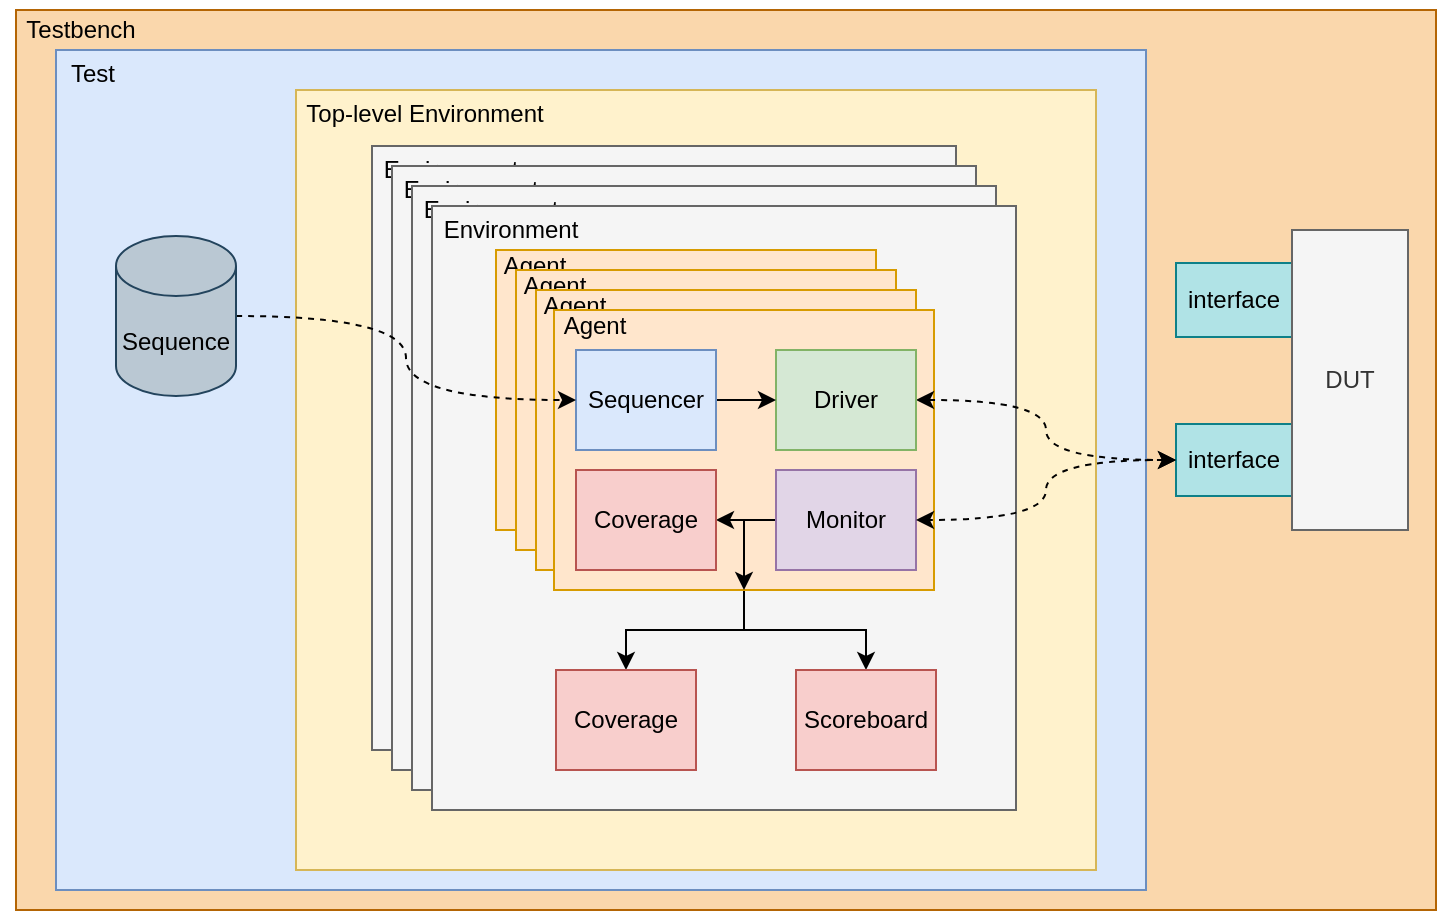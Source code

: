 <mxfile version="24.2.5" type="device">
  <diagram name="Page-1" id="Ymbx4eR_bdlQ2o2hsO71">
    <mxGraphModel dx="1727" dy="579" grid="1" gridSize="10" guides="1" tooltips="1" connect="1" arrows="1" fold="1" page="1" pageScale="1" pageWidth="850" pageHeight="1100" math="0" shadow="0">
      <root>
        <mxCell id="0" />
        <mxCell id="1" parent="0" />
        <mxCell id="PjvlIqHdNigLgI37IArB-245" value="" style="rounded=0;whiteSpace=wrap;html=1;fillColor=#fad7ac;strokeColor=#b46504;" vertex="1" parent="1">
          <mxGeometry x="-30" y="370" width="710" height="450" as="geometry" />
        </mxCell>
        <mxCell id="PjvlIqHdNigLgI37IArB-236" value="" style="rounded=0;whiteSpace=wrap;html=1;fillColor=#dae8fc;strokeColor=#6c8ebf;" vertex="1" parent="1">
          <mxGeometry x="-10" y="390" width="545" height="420" as="geometry" />
        </mxCell>
        <mxCell id="PjvlIqHdNigLgI37IArB-234" value="" style="rounded=0;whiteSpace=wrap;html=1;fillColor=#fff2cc;strokeColor=#d6b656;" vertex="1" parent="1">
          <mxGeometry x="110" y="410" width="400" height="390" as="geometry" />
        </mxCell>
        <mxCell id="PjvlIqHdNigLgI37IArB-102" value="" style="rounded=0;whiteSpace=wrap;html=1;fillColor=#f5f5f5;fontColor=#333333;strokeColor=#666666;" vertex="1" parent="1">
          <mxGeometry x="148" y="438" width="292" height="302" as="geometry" />
        </mxCell>
        <mxCell id="PjvlIqHdNigLgI37IArB-5" value="" style="rounded=0;whiteSpace=wrap;html=1;fillColor=#ffe6cc;strokeColor=#d79b00;" vertex="1" parent="1">
          <mxGeometry x="180" y="460" width="190" height="140" as="geometry" />
        </mxCell>
        <mxCell id="PjvlIqHdNigLgI37IArB-1" value="Driver" style="rounded=0;whiteSpace=wrap;html=1;fillColor=#d5e8d4;strokeColor=#82b366;" vertex="1" parent="1">
          <mxGeometry x="290" y="480" width="70" height="50" as="geometry" />
        </mxCell>
        <mxCell id="PjvlIqHdNigLgI37IArB-73" style="edgeStyle=orthogonalEdgeStyle;rounded=0;orthogonalLoop=1;jettySize=auto;html=1;exitX=0;exitY=0.5;exitDx=0;exitDy=0;entryX=1;entryY=0.5;entryDx=0;entryDy=0;" edge="1" parent="1" source="PjvlIqHdNigLgI37IArB-2" target="PjvlIqHdNigLgI37IArB-72">
          <mxGeometry relative="1" as="geometry" />
        </mxCell>
        <mxCell id="PjvlIqHdNigLgI37IArB-74" style="edgeStyle=orthogonalEdgeStyle;rounded=0;orthogonalLoop=1;jettySize=auto;html=1;exitX=0;exitY=0.5;exitDx=0;exitDy=0;entryX=0.5;entryY=1;entryDx=0;entryDy=0;" edge="1" parent="1" source="PjvlIqHdNigLgI37IArB-2" target="PjvlIqHdNigLgI37IArB-5">
          <mxGeometry relative="1" as="geometry" />
        </mxCell>
        <mxCell id="PjvlIqHdNigLgI37IArB-2" value="Monitor" style="rounded=0;whiteSpace=wrap;html=1;fillColor=#e1d5e7;strokeColor=#9673a6;" vertex="1" parent="1">
          <mxGeometry x="290" y="540" width="70" height="50" as="geometry" />
        </mxCell>
        <mxCell id="PjvlIqHdNigLgI37IArB-71" style="edgeStyle=orthogonalEdgeStyle;rounded=0;orthogonalLoop=1;jettySize=auto;html=1;exitX=1;exitY=0.5;exitDx=0;exitDy=0;entryX=0;entryY=0.5;entryDx=0;entryDy=0;" edge="1" parent="1" source="PjvlIqHdNigLgI37IArB-3" target="PjvlIqHdNigLgI37IArB-1">
          <mxGeometry relative="1" as="geometry" />
        </mxCell>
        <mxCell id="PjvlIqHdNigLgI37IArB-3" value="Sequencer" style="rounded=0;whiteSpace=wrap;html=1;fillColor=#dae8fc;strokeColor=#6c8ebf;" vertex="1" parent="1">
          <mxGeometry x="190" y="480" width="70" height="50" as="geometry" />
        </mxCell>
        <mxCell id="PjvlIqHdNigLgI37IArB-6" value="Agent" style="text;html=1;align=center;verticalAlign=middle;resizable=0;points=[];autosize=1;strokeColor=none;fillColor=none;" vertex="1" parent="1">
          <mxGeometry x="174" y="453" width="50" height="30" as="geometry" />
        </mxCell>
        <mxCell id="PjvlIqHdNigLgI37IArB-7" value="interface" style="rounded=0;whiteSpace=wrap;html=1;fillColor=#b0e3e6;strokeColor=#0e8088;" vertex="1" parent="1">
          <mxGeometry x="550" y="577" width="58" height="36" as="geometry" />
        </mxCell>
        <mxCell id="PjvlIqHdNigLgI37IArB-72" value="Coverage" style="rounded=0;whiteSpace=wrap;html=1;fillColor=#f8cecc;strokeColor=#b85450;" vertex="1" parent="1">
          <mxGeometry x="190" y="540" width="70" height="50" as="geometry" />
        </mxCell>
        <mxCell id="PjvlIqHdNigLgI37IArB-75" value="" style="rounded=0;whiteSpace=wrap;html=1;fillColor=#ffe6cc;strokeColor=#d79b00;" vertex="1" parent="1">
          <mxGeometry x="190" y="470" width="190" height="140" as="geometry" />
        </mxCell>
        <mxCell id="PjvlIqHdNigLgI37IArB-76" value="Driver" style="rounded=0;whiteSpace=wrap;html=1;fillColor=#d5e8d4;strokeColor=#82b366;" vertex="1" parent="1">
          <mxGeometry x="300" y="490" width="70" height="50" as="geometry" />
        </mxCell>
        <mxCell id="PjvlIqHdNigLgI37IArB-77" style="edgeStyle=orthogonalEdgeStyle;rounded=0;orthogonalLoop=1;jettySize=auto;html=1;exitX=0;exitY=0.5;exitDx=0;exitDy=0;entryX=1;entryY=0.5;entryDx=0;entryDy=0;" edge="1" parent="1" source="PjvlIqHdNigLgI37IArB-79" target="PjvlIqHdNigLgI37IArB-83">
          <mxGeometry relative="1" as="geometry" />
        </mxCell>
        <mxCell id="PjvlIqHdNigLgI37IArB-78" style="edgeStyle=orthogonalEdgeStyle;rounded=0;orthogonalLoop=1;jettySize=auto;html=1;exitX=0;exitY=0.5;exitDx=0;exitDy=0;entryX=0.5;entryY=1;entryDx=0;entryDy=0;" edge="1" parent="1" source="PjvlIqHdNigLgI37IArB-79" target="PjvlIqHdNigLgI37IArB-75">
          <mxGeometry relative="1" as="geometry" />
        </mxCell>
        <mxCell id="PjvlIqHdNigLgI37IArB-79" value="Monitor" style="rounded=0;whiteSpace=wrap;html=1;fillColor=#e1d5e7;strokeColor=#9673a6;" vertex="1" parent="1">
          <mxGeometry x="300" y="550" width="70" height="50" as="geometry" />
        </mxCell>
        <mxCell id="PjvlIqHdNigLgI37IArB-80" style="edgeStyle=orthogonalEdgeStyle;rounded=0;orthogonalLoop=1;jettySize=auto;html=1;exitX=1;exitY=0.5;exitDx=0;exitDy=0;entryX=0;entryY=0.5;entryDx=0;entryDy=0;" edge="1" parent="1" source="PjvlIqHdNigLgI37IArB-81" target="PjvlIqHdNigLgI37IArB-76">
          <mxGeometry relative="1" as="geometry" />
        </mxCell>
        <mxCell id="PjvlIqHdNigLgI37IArB-81" value="Sequencer" style="rounded=0;whiteSpace=wrap;html=1;fillColor=#dae8fc;strokeColor=#6c8ebf;" vertex="1" parent="1">
          <mxGeometry x="200" y="490" width="70" height="50" as="geometry" />
        </mxCell>
        <mxCell id="PjvlIqHdNigLgI37IArB-82" value="Agent" style="text;html=1;align=center;verticalAlign=middle;resizable=0;points=[];autosize=1;strokeColor=none;fillColor=none;" vertex="1" parent="1">
          <mxGeometry x="184" y="463" width="50" height="30" as="geometry" />
        </mxCell>
        <mxCell id="PjvlIqHdNigLgI37IArB-83" value="Coverage" style="rounded=0;whiteSpace=wrap;html=1;fillColor=#f8cecc;strokeColor=#b85450;" vertex="1" parent="1">
          <mxGeometry x="200" y="550" width="70" height="50" as="geometry" />
        </mxCell>
        <mxCell id="PjvlIqHdNigLgI37IArB-84" value="" style="rounded=0;whiteSpace=wrap;html=1;fillColor=#ffe6cc;strokeColor=#d79b00;" vertex="1" parent="1">
          <mxGeometry x="200" y="480" width="190" height="140" as="geometry" />
        </mxCell>
        <mxCell id="PjvlIqHdNigLgI37IArB-85" value="Driver" style="rounded=0;whiteSpace=wrap;html=1;fillColor=#d5e8d4;strokeColor=#82b366;" vertex="1" parent="1">
          <mxGeometry x="310" y="500" width="70" height="50" as="geometry" />
        </mxCell>
        <mxCell id="PjvlIqHdNigLgI37IArB-86" style="edgeStyle=orthogonalEdgeStyle;rounded=0;orthogonalLoop=1;jettySize=auto;html=1;exitX=0;exitY=0.5;exitDx=0;exitDy=0;entryX=1;entryY=0.5;entryDx=0;entryDy=0;" edge="1" parent="1" source="PjvlIqHdNigLgI37IArB-88" target="PjvlIqHdNigLgI37IArB-92">
          <mxGeometry relative="1" as="geometry" />
        </mxCell>
        <mxCell id="PjvlIqHdNigLgI37IArB-87" style="edgeStyle=orthogonalEdgeStyle;rounded=0;orthogonalLoop=1;jettySize=auto;html=1;exitX=0;exitY=0.5;exitDx=0;exitDy=0;entryX=0.5;entryY=1;entryDx=0;entryDy=0;" edge="1" parent="1" source="PjvlIqHdNigLgI37IArB-88" target="PjvlIqHdNigLgI37IArB-84">
          <mxGeometry relative="1" as="geometry" />
        </mxCell>
        <mxCell id="PjvlIqHdNigLgI37IArB-88" value="Monitor" style="rounded=0;whiteSpace=wrap;html=1;fillColor=#e1d5e7;strokeColor=#9673a6;" vertex="1" parent="1">
          <mxGeometry x="310" y="560" width="70" height="50" as="geometry" />
        </mxCell>
        <mxCell id="PjvlIqHdNigLgI37IArB-89" style="edgeStyle=orthogonalEdgeStyle;rounded=0;orthogonalLoop=1;jettySize=auto;html=1;exitX=1;exitY=0.5;exitDx=0;exitDy=0;entryX=0;entryY=0.5;entryDx=0;entryDy=0;" edge="1" parent="1" source="PjvlIqHdNigLgI37IArB-90" target="PjvlIqHdNigLgI37IArB-85">
          <mxGeometry relative="1" as="geometry" />
        </mxCell>
        <mxCell id="PjvlIqHdNigLgI37IArB-90" value="Sequencer" style="rounded=0;whiteSpace=wrap;html=1;fillColor=#dae8fc;strokeColor=#6c8ebf;" vertex="1" parent="1">
          <mxGeometry x="210" y="500" width="70" height="50" as="geometry" />
        </mxCell>
        <mxCell id="PjvlIqHdNigLgI37IArB-91" value="Agent" style="text;html=1;align=center;verticalAlign=middle;resizable=0;points=[];autosize=1;strokeColor=none;fillColor=none;" vertex="1" parent="1">
          <mxGeometry x="194" y="473" width="50" height="30" as="geometry" />
        </mxCell>
        <mxCell id="PjvlIqHdNigLgI37IArB-92" value="Coverage" style="rounded=0;whiteSpace=wrap;html=1;fillColor=#f8cecc;strokeColor=#b85450;" vertex="1" parent="1">
          <mxGeometry x="210" y="560" width="70" height="50" as="geometry" />
        </mxCell>
        <mxCell id="PjvlIqHdNigLgI37IArB-106" style="edgeStyle=orthogonalEdgeStyle;rounded=0;orthogonalLoop=1;jettySize=auto;html=1;exitX=0.5;exitY=1;exitDx=0;exitDy=0;entryX=0.5;entryY=0;entryDx=0;entryDy=0;" edge="1" parent="1" source="PjvlIqHdNigLgI37IArB-93" target="PjvlIqHdNigLgI37IArB-105">
          <mxGeometry relative="1" as="geometry" />
        </mxCell>
        <mxCell id="PjvlIqHdNigLgI37IArB-107" style="edgeStyle=orthogonalEdgeStyle;rounded=0;orthogonalLoop=1;jettySize=auto;html=1;exitX=0.5;exitY=1;exitDx=0;exitDy=0;entryX=0.5;entryY=0;entryDx=0;entryDy=0;" edge="1" parent="1" source="PjvlIqHdNigLgI37IArB-93" target="PjvlIqHdNigLgI37IArB-104">
          <mxGeometry relative="1" as="geometry" />
        </mxCell>
        <mxCell id="PjvlIqHdNigLgI37IArB-93" value="" style="rounded=0;whiteSpace=wrap;html=1;fillColor=#ffe6cc;strokeColor=#d79b00;" vertex="1" parent="1">
          <mxGeometry x="210" y="490" width="190" height="140" as="geometry" />
        </mxCell>
        <mxCell id="PjvlIqHdNigLgI37IArB-94" value="Driver" style="rounded=0;whiteSpace=wrap;html=1;fillColor=#d5e8d4;strokeColor=#82b366;" vertex="1" parent="1">
          <mxGeometry x="320" y="510" width="70" height="50" as="geometry" />
        </mxCell>
        <mxCell id="PjvlIqHdNigLgI37IArB-95" style="edgeStyle=orthogonalEdgeStyle;rounded=0;orthogonalLoop=1;jettySize=auto;html=1;exitX=0;exitY=0.5;exitDx=0;exitDy=0;entryX=1;entryY=0.5;entryDx=0;entryDy=0;" edge="1" parent="1" source="PjvlIqHdNigLgI37IArB-97" target="PjvlIqHdNigLgI37IArB-101">
          <mxGeometry relative="1" as="geometry" />
        </mxCell>
        <mxCell id="PjvlIqHdNigLgI37IArB-96" style="edgeStyle=orthogonalEdgeStyle;rounded=0;orthogonalLoop=1;jettySize=auto;html=1;exitX=0;exitY=0.5;exitDx=0;exitDy=0;entryX=0.5;entryY=1;entryDx=0;entryDy=0;" edge="1" parent="1" source="PjvlIqHdNigLgI37IArB-97" target="PjvlIqHdNigLgI37IArB-93">
          <mxGeometry relative="1" as="geometry" />
        </mxCell>
        <mxCell id="PjvlIqHdNigLgI37IArB-97" value="Monitor" style="rounded=0;whiteSpace=wrap;html=1;fillColor=#e1d5e7;strokeColor=#9673a6;" vertex="1" parent="1">
          <mxGeometry x="320" y="570" width="70" height="50" as="geometry" />
        </mxCell>
        <mxCell id="PjvlIqHdNigLgI37IArB-98" style="edgeStyle=orthogonalEdgeStyle;rounded=0;orthogonalLoop=1;jettySize=auto;html=1;exitX=1;exitY=0.5;exitDx=0;exitDy=0;entryX=0;entryY=0.5;entryDx=0;entryDy=0;" edge="1" parent="1" source="PjvlIqHdNigLgI37IArB-99" target="PjvlIqHdNigLgI37IArB-94">
          <mxGeometry relative="1" as="geometry" />
        </mxCell>
        <mxCell id="PjvlIqHdNigLgI37IArB-99" value="Sequencer" style="rounded=0;whiteSpace=wrap;html=1;fillColor=#dae8fc;strokeColor=#6c8ebf;" vertex="1" parent="1">
          <mxGeometry x="220" y="510" width="70" height="50" as="geometry" />
        </mxCell>
        <mxCell id="PjvlIqHdNigLgI37IArB-100" value="Agent" style="text;html=1;align=center;verticalAlign=middle;resizable=0;points=[];autosize=1;strokeColor=none;fillColor=none;" vertex="1" parent="1">
          <mxGeometry x="204" y="483" width="50" height="30" as="geometry" />
        </mxCell>
        <mxCell id="PjvlIqHdNigLgI37IArB-101" value="Coverage" style="rounded=0;whiteSpace=wrap;html=1;fillColor=#f8cecc;strokeColor=#b85450;" vertex="1" parent="1">
          <mxGeometry x="220" y="570" width="70" height="50" as="geometry" />
        </mxCell>
        <mxCell id="PjvlIqHdNigLgI37IArB-103" value="Environment" style="text;html=1;align=center;verticalAlign=middle;resizable=0;points=[];autosize=1;strokeColor=none;fillColor=none;" vertex="1" parent="1">
          <mxGeometry x="142" y="435" width="90" height="30" as="geometry" />
        </mxCell>
        <mxCell id="PjvlIqHdNigLgI37IArB-104" value="Coverage" style="rounded=0;whiteSpace=wrap;html=1;fillColor=#f8cecc;strokeColor=#b85450;" vertex="1" parent="1">
          <mxGeometry x="210" y="670" width="70" height="50" as="geometry" />
        </mxCell>
        <mxCell id="PjvlIqHdNigLgI37IArB-105" value="Scoreboard" style="rounded=0;whiteSpace=wrap;html=1;fillColor=#f8cecc;strokeColor=#b85450;" vertex="1" parent="1">
          <mxGeometry x="330" y="670" width="70" height="50" as="geometry" />
        </mxCell>
        <mxCell id="PjvlIqHdNigLgI37IArB-108" value="" style="rounded=0;whiteSpace=wrap;html=1;fillColor=#f5f5f5;fontColor=#333333;strokeColor=#666666;" vertex="1" parent="1">
          <mxGeometry x="158" y="448" width="292" height="302" as="geometry" />
        </mxCell>
        <mxCell id="PjvlIqHdNigLgI37IArB-109" value="" style="rounded=0;whiteSpace=wrap;html=1;fillColor=#ffe6cc;strokeColor=#d79b00;" vertex="1" parent="1">
          <mxGeometry x="190" y="470" width="190" height="140" as="geometry" />
        </mxCell>
        <mxCell id="PjvlIqHdNigLgI37IArB-110" value="Driver" style="rounded=0;whiteSpace=wrap;html=1;fillColor=#d5e8d4;strokeColor=#82b366;" vertex="1" parent="1">
          <mxGeometry x="300" y="490" width="70" height="50" as="geometry" />
        </mxCell>
        <mxCell id="PjvlIqHdNigLgI37IArB-111" style="edgeStyle=orthogonalEdgeStyle;rounded=0;orthogonalLoop=1;jettySize=auto;html=1;exitX=0;exitY=0.5;exitDx=0;exitDy=0;entryX=1;entryY=0.5;entryDx=0;entryDy=0;" edge="1" parent="1" source="PjvlIqHdNigLgI37IArB-113" target="PjvlIqHdNigLgI37IArB-117">
          <mxGeometry relative="1" as="geometry" />
        </mxCell>
        <mxCell id="PjvlIqHdNigLgI37IArB-112" style="edgeStyle=orthogonalEdgeStyle;rounded=0;orthogonalLoop=1;jettySize=auto;html=1;exitX=0;exitY=0.5;exitDx=0;exitDy=0;entryX=0.5;entryY=1;entryDx=0;entryDy=0;" edge="1" parent="1" source="PjvlIqHdNigLgI37IArB-113" target="PjvlIqHdNigLgI37IArB-109">
          <mxGeometry relative="1" as="geometry" />
        </mxCell>
        <mxCell id="PjvlIqHdNigLgI37IArB-113" value="Monitor" style="rounded=0;whiteSpace=wrap;html=1;fillColor=#e1d5e7;strokeColor=#9673a6;" vertex="1" parent="1">
          <mxGeometry x="300" y="550" width="70" height="50" as="geometry" />
        </mxCell>
        <mxCell id="PjvlIqHdNigLgI37IArB-114" style="edgeStyle=orthogonalEdgeStyle;rounded=0;orthogonalLoop=1;jettySize=auto;html=1;exitX=1;exitY=0.5;exitDx=0;exitDy=0;entryX=0;entryY=0.5;entryDx=0;entryDy=0;" edge="1" parent="1" source="PjvlIqHdNigLgI37IArB-115" target="PjvlIqHdNigLgI37IArB-110">
          <mxGeometry relative="1" as="geometry" />
        </mxCell>
        <mxCell id="PjvlIqHdNigLgI37IArB-115" value="Sequencer" style="rounded=0;whiteSpace=wrap;html=1;fillColor=#dae8fc;strokeColor=#6c8ebf;" vertex="1" parent="1">
          <mxGeometry x="200" y="490" width="70" height="50" as="geometry" />
        </mxCell>
        <mxCell id="PjvlIqHdNigLgI37IArB-116" value="Agent" style="text;html=1;align=center;verticalAlign=middle;resizable=0;points=[];autosize=1;strokeColor=none;fillColor=none;" vertex="1" parent="1">
          <mxGeometry x="184" y="463" width="50" height="30" as="geometry" />
        </mxCell>
        <mxCell id="PjvlIqHdNigLgI37IArB-117" value="Coverage" style="rounded=0;whiteSpace=wrap;html=1;fillColor=#f8cecc;strokeColor=#b85450;" vertex="1" parent="1">
          <mxGeometry x="200" y="550" width="70" height="50" as="geometry" />
        </mxCell>
        <mxCell id="PjvlIqHdNigLgI37IArB-118" value="" style="rounded=0;whiteSpace=wrap;html=1;fillColor=#ffe6cc;strokeColor=#d79b00;" vertex="1" parent="1">
          <mxGeometry x="200" y="480" width="190" height="140" as="geometry" />
        </mxCell>
        <mxCell id="PjvlIqHdNigLgI37IArB-119" value="Driver" style="rounded=0;whiteSpace=wrap;html=1;fillColor=#d5e8d4;strokeColor=#82b366;" vertex="1" parent="1">
          <mxGeometry x="310" y="500" width="70" height="50" as="geometry" />
        </mxCell>
        <mxCell id="PjvlIqHdNigLgI37IArB-120" style="edgeStyle=orthogonalEdgeStyle;rounded=0;orthogonalLoop=1;jettySize=auto;html=1;exitX=0;exitY=0.5;exitDx=0;exitDy=0;entryX=1;entryY=0.5;entryDx=0;entryDy=0;" edge="1" parent="1" source="PjvlIqHdNigLgI37IArB-122" target="PjvlIqHdNigLgI37IArB-126">
          <mxGeometry relative="1" as="geometry" />
        </mxCell>
        <mxCell id="PjvlIqHdNigLgI37IArB-121" style="edgeStyle=orthogonalEdgeStyle;rounded=0;orthogonalLoop=1;jettySize=auto;html=1;exitX=0;exitY=0.5;exitDx=0;exitDy=0;entryX=0.5;entryY=1;entryDx=0;entryDy=0;" edge="1" parent="1" source="PjvlIqHdNigLgI37IArB-122" target="PjvlIqHdNigLgI37IArB-118">
          <mxGeometry relative="1" as="geometry" />
        </mxCell>
        <mxCell id="PjvlIqHdNigLgI37IArB-122" value="Monitor" style="rounded=0;whiteSpace=wrap;html=1;fillColor=#e1d5e7;strokeColor=#9673a6;" vertex="1" parent="1">
          <mxGeometry x="310" y="560" width="70" height="50" as="geometry" />
        </mxCell>
        <mxCell id="PjvlIqHdNigLgI37IArB-123" style="edgeStyle=orthogonalEdgeStyle;rounded=0;orthogonalLoop=1;jettySize=auto;html=1;exitX=1;exitY=0.5;exitDx=0;exitDy=0;entryX=0;entryY=0.5;entryDx=0;entryDy=0;" edge="1" parent="1" source="PjvlIqHdNigLgI37IArB-124" target="PjvlIqHdNigLgI37IArB-119">
          <mxGeometry relative="1" as="geometry" />
        </mxCell>
        <mxCell id="PjvlIqHdNigLgI37IArB-124" value="Sequencer" style="rounded=0;whiteSpace=wrap;html=1;fillColor=#dae8fc;strokeColor=#6c8ebf;" vertex="1" parent="1">
          <mxGeometry x="210" y="500" width="70" height="50" as="geometry" />
        </mxCell>
        <mxCell id="PjvlIqHdNigLgI37IArB-125" value="Agent" style="text;html=1;align=center;verticalAlign=middle;resizable=0;points=[];autosize=1;strokeColor=none;fillColor=none;" vertex="1" parent="1">
          <mxGeometry x="194" y="473" width="50" height="30" as="geometry" />
        </mxCell>
        <mxCell id="PjvlIqHdNigLgI37IArB-126" value="Coverage" style="rounded=0;whiteSpace=wrap;html=1;fillColor=#f8cecc;strokeColor=#b85450;" vertex="1" parent="1">
          <mxGeometry x="210" y="560" width="70" height="50" as="geometry" />
        </mxCell>
        <mxCell id="PjvlIqHdNigLgI37IArB-127" value="" style="rounded=0;whiteSpace=wrap;html=1;fillColor=#ffe6cc;strokeColor=#d79b00;" vertex="1" parent="1">
          <mxGeometry x="210" y="490" width="190" height="140" as="geometry" />
        </mxCell>
        <mxCell id="PjvlIqHdNigLgI37IArB-128" value="Driver" style="rounded=0;whiteSpace=wrap;html=1;fillColor=#d5e8d4;strokeColor=#82b366;" vertex="1" parent="1">
          <mxGeometry x="320" y="510" width="70" height="50" as="geometry" />
        </mxCell>
        <mxCell id="PjvlIqHdNigLgI37IArB-129" style="edgeStyle=orthogonalEdgeStyle;rounded=0;orthogonalLoop=1;jettySize=auto;html=1;exitX=0;exitY=0.5;exitDx=0;exitDy=0;entryX=1;entryY=0.5;entryDx=0;entryDy=0;" edge="1" parent="1" source="PjvlIqHdNigLgI37IArB-131" target="PjvlIqHdNigLgI37IArB-135">
          <mxGeometry relative="1" as="geometry" />
        </mxCell>
        <mxCell id="PjvlIqHdNigLgI37IArB-130" style="edgeStyle=orthogonalEdgeStyle;rounded=0;orthogonalLoop=1;jettySize=auto;html=1;exitX=0;exitY=0.5;exitDx=0;exitDy=0;entryX=0.5;entryY=1;entryDx=0;entryDy=0;" edge="1" parent="1" source="PjvlIqHdNigLgI37IArB-131" target="PjvlIqHdNigLgI37IArB-127">
          <mxGeometry relative="1" as="geometry" />
        </mxCell>
        <mxCell id="PjvlIqHdNigLgI37IArB-131" value="Monitor" style="rounded=0;whiteSpace=wrap;html=1;fillColor=#e1d5e7;strokeColor=#9673a6;" vertex="1" parent="1">
          <mxGeometry x="320" y="570" width="70" height="50" as="geometry" />
        </mxCell>
        <mxCell id="PjvlIqHdNigLgI37IArB-132" style="edgeStyle=orthogonalEdgeStyle;rounded=0;orthogonalLoop=1;jettySize=auto;html=1;exitX=1;exitY=0.5;exitDx=0;exitDy=0;entryX=0;entryY=0.5;entryDx=0;entryDy=0;" edge="1" parent="1" source="PjvlIqHdNigLgI37IArB-133" target="PjvlIqHdNigLgI37IArB-128">
          <mxGeometry relative="1" as="geometry" />
        </mxCell>
        <mxCell id="PjvlIqHdNigLgI37IArB-133" value="Sequencer" style="rounded=0;whiteSpace=wrap;html=1;fillColor=#dae8fc;strokeColor=#6c8ebf;" vertex="1" parent="1">
          <mxGeometry x="220" y="510" width="70" height="50" as="geometry" />
        </mxCell>
        <mxCell id="PjvlIqHdNigLgI37IArB-134" value="Agent" style="text;html=1;align=center;verticalAlign=middle;resizable=0;points=[];autosize=1;strokeColor=none;fillColor=none;" vertex="1" parent="1">
          <mxGeometry x="204" y="483" width="50" height="30" as="geometry" />
        </mxCell>
        <mxCell id="PjvlIqHdNigLgI37IArB-135" value="Coverage" style="rounded=0;whiteSpace=wrap;html=1;fillColor=#f8cecc;strokeColor=#b85450;" vertex="1" parent="1">
          <mxGeometry x="220" y="570" width="70" height="50" as="geometry" />
        </mxCell>
        <mxCell id="PjvlIqHdNigLgI37IArB-136" style="edgeStyle=orthogonalEdgeStyle;rounded=0;orthogonalLoop=1;jettySize=auto;html=1;exitX=0.5;exitY=1;exitDx=0;exitDy=0;entryX=0.5;entryY=0;entryDx=0;entryDy=0;" edge="1" parent="1" source="PjvlIqHdNigLgI37IArB-138" target="PjvlIqHdNigLgI37IArB-149">
          <mxGeometry relative="1" as="geometry" />
        </mxCell>
        <mxCell id="PjvlIqHdNigLgI37IArB-137" style="edgeStyle=orthogonalEdgeStyle;rounded=0;orthogonalLoop=1;jettySize=auto;html=1;exitX=0.5;exitY=1;exitDx=0;exitDy=0;entryX=0.5;entryY=0;entryDx=0;entryDy=0;" edge="1" parent="1" source="PjvlIqHdNigLgI37IArB-138" target="PjvlIqHdNigLgI37IArB-148">
          <mxGeometry relative="1" as="geometry" />
        </mxCell>
        <mxCell id="PjvlIqHdNigLgI37IArB-138" value="" style="rounded=0;whiteSpace=wrap;html=1;fillColor=#ffe6cc;strokeColor=#d79b00;" vertex="1" parent="1">
          <mxGeometry x="220" y="500" width="190" height="140" as="geometry" />
        </mxCell>
        <mxCell id="PjvlIqHdNigLgI37IArB-139" value="Driver" style="rounded=0;whiteSpace=wrap;html=1;fillColor=#d5e8d4;strokeColor=#82b366;" vertex="1" parent="1">
          <mxGeometry x="330" y="520" width="70" height="50" as="geometry" />
        </mxCell>
        <mxCell id="PjvlIqHdNigLgI37IArB-140" style="edgeStyle=orthogonalEdgeStyle;rounded=0;orthogonalLoop=1;jettySize=auto;html=1;exitX=0;exitY=0.5;exitDx=0;exitDy=0;entryX=1;entryY=0.5;entryDx=0;entryDy=0;" edge="1" parent="1" source="PjvlIqHdNigLgI37IArB-142" target="PjvlIqHdNigLgI37IArB-146">
          <mxGeometry relative="1" as="geometry" />
        </mxCell>
        <mxCell id="PjvlIqHdNigLgI37IArB-141" style="edgeStyle=orthogonalEdgeStyle;rounded=0;orthogonalLoop=1;jettySize=auto;html=1;exitX=0;exitY=0.5;exitDx=0;exitDy=0;entryX=0.5;entryY=1;entryDx=0;entryDy=0;" edge="1" parent="1" source="PjvlIqHdNigLgI37IArB-142" target="PjvlIqHdNigLgI37IArB-138">
          <mxGeometry relative="1" as="geometry" />
        </mxCell>
        <mxCell id="PjvlIqHdNigLgI37IArB-142" value="Monitor" style="rounded=0;whiteSpace=wrap;html=1;fillColor=#e1d5e7;strokeColor=#9673a6;" vertex="1" parent="1">
          <mxGeometry x="330" y="580" width="70" height="50" as="geometry" />
        </mxCell>
        <mxCell id="PjvlIqHdNigLgI37IArB-143" style="edgeStyle=orthogonalEdgeStyle;rounded=0;orthogonalLoop=1;jettySize=auto;html=1;exitX=1;exitY=0.5;exitDx=0;exitDy=0;entryX=0;entryY=0.5;entryDx=0;entryDy=0;" edge="1" parent="1" source="PjvlIqHdNigLgI37IArB-144" target="PjvlIqHdNigLgI37IArB-139">
          <mxGeometry relative="1" as="geometry" />
        </mxCell>
        <mxCell id="PjvlIqHdNigLgI37IArB-144" value="Sequencer" style="rounded=0;whiteSpace=wrap;html=1;fillColor=#dae8fc;strokeColor=#6c8ebf;" vertex="1" parent="1">
          <mxGeometry x="230" y="520" width="70" height="50" as="geometry" />
        </mxCell>
        <mxCell id="PjvlIqHdNigLgI37IArB-145" value="Agent" style="text;html=1;align=center;verticalAlign=middle;resizable=0;points=[];autosize=1;strokeColor=none;fillColor=none;" vertex="1" parent="1">
          <mxGeometry x="214" y="493" width="50" height="30" as="geometry" />
        </mxCell>
        <mxCell id="PjvlIqHdNigLgI37IArB-146" value="Coverage" style="rounded=0;whiteSpace=wrap;html=1;fillColor=#f8cecc;strokeColor=#b85450;" vertex="1" parent="1">
          <mxGeometry x="230" y="580" width="70" height="50" as="geometry" />
        </mxCell>
        <mxCell id="PjvlIqHdNigLgI37IArB-147" value="Environment" style="text;html=1;align=center;verticalAlign=middle;resizable=0;points=[];autosize=1;strokeColor=none;fillColor=none;" vertex="1" parent="1">
          <mxGeometry x="152" y="445" width="90" height="30" as="geometry" />
        </mxCell>
        <mxCell id="PjvlIqHdNigLgI37IArB-148" value="Coverage" style="rounded=0;whiteSpace=wrap;html=1;fillColor=#f8cecc;strokeColor=#b85450;" vertex="1" parent="1">
          <mxGeometry x="220" y="680" width="70" height="50" as="geometry" />
        </mxCell>
        <mxCell id="PjvlIqHdNigLgI37IArB-149" value="Scoreboard" style="rounded=0;whiteSpace=wrap;html=1;fillColor=#f8cecc;strokeColor=#b85450;" vertex="1" parent="1">
          <mxGeometry x="340" y="680" width="70" height="50" as="geometry" />
        </mxCell>
        <mxCell id="PjvlIqHdNigLgI37IArB-150" value="" style="rounded=0;whiteSpace=wrap;html=1;fillColor=#f5f5f5;fontColor=#333333;strokeColor=#666666;" vertex="1" parent="1">
          <mxGeometry x="168" y="458" width="292" height="302" as="geometry" />
        </mxCell>
        <mxCell id="PjvlIqHdNigLgI37IArB-151" value="" style="rounded=0;whiteSpace=wrap;html=1;fillColor=#ffe6cc;strokeColor=#d79b00;" vertex="1" parent="1">
          <mxGeometry x="200" y="480" width="190" height="140" as="geometry" />
        </mxCell>
        <mxCell id="PjvlIqHdNigLgI37IArB-152" value="Driver" style="rounded=0;whiteSpace=wrap;html=1;fillColor=#d5e8d4;strokeColor=#82b366;" vertex="1" parent="1">
          <mxGeometry x="310" y="500" width="70" height="50" as="geometry" />
        </mxCell>
        <mxCell id="PjvlIqHdNigLgI37IArB-153" style="edgeStyle=orthogonalEdgeStyle;rounded=0;orthogonalLoop=1;jettySize=auto;html=1;exitX=0;exitY=0.5;exitDx=0;exitDy=0;entryX=1;entryY=0.5;entryDx=0;entryDy=0;" edge="1" parent="1" source="PjvlIqHdNigLgI37IArB-155" target="PjvlIqHdNigLgI37IArB-159">
          <mxGeometry relative="1" as="geometry" />
        </mxCell>
        <mxCell id="PjvlIqHdNigLgI37IArB-154" style="edgeStyle=orthogonalEdgeStyle;rounded=0;orthogonalLoop=1;jettySize=auto;html=1;exitX=0;exitY=0.5;exitDx=0;exitDy=0;entryX=0.5;entryY=1;entryDx=0;entryDy=0;" edge="1" parent="1" source="PjvlIqHdNigLgI37IArB-155" target="PjvlIqHdNigLgI37IArB-151">
          <mxGeometry relative="1" as="geometry" />
        </mxCell>
        <mxCell id="PjvlIqHdNigLgI37IArB-155" value="Monitor" style="rounded=0;whiteSpace=wrap;html=1;fillColor=#e1d5e7;strokeColor=#9673a6;" vertex="1" parent="1">
          <mxGeometry x="310" y="560" width="70" height="50" as="geometry" />
        </mxCell>
        <mxCell id="PjvlIqHdNigLgI37IArB-156" style="edgeStyle=orthogonalEdgeStyle;rounded=0;orthogonalLoop=1;jettySize=auto;html=1;exitX=1;exitY=0.5;exitDx=0;exitDy=0;entryX=0;entryY=0.5;entryDx=0;entryDy=0;" edge="1" parent="1" source="PjvlIqHdNigLgI37IArB-157" target="PjvlIqHdNigLgI37IArB-152">
          <mxGeometry relative="1" as="geometry" />
        </mxCell>
        <mxCell id="PjvlIqHdNigLgI37IArB-157" value="Sequencer" style="rounded=0;whiteSpace=wrap;html=1;fillColor=#dae8fc;strokeColor=#6c8ebf;" vertex="1" parent="1">
          <mxGeometry x="210" y="500" width="70" height="50" as="geometry" />
        </mxCell>
        <mxCell id="PjvlIqHdNigLgI37IArB-158" value="Agent" style="text;html=1;align=center;verticalAlign=middle;resizable=0;points=[];autosize=1;strokeColor=none;fillColor=none;" vertex="1" parent="1">
          <mxGeometry x="194" y="473" width="50" height="30" as="geometry" />
        </mxCell>
        <mxCell id="PjvlIqHdNigLgI37IArB-159" value="Coverage" style="rounded=0;whiteSpace=wrap;html=1;fillColor=#f8cecc;strokeColor=#b85450;" vertex="1" parent="1">
          <mxGeometry x="210" y="560" width="70" height="50" as="geometry" />
        </mxCell>
        <mxCell id="PjvlIqHdNigLgI37IArB-160" value="" style="rounded=0;whiteSpace=wrap;html=1;fillColor=#ffe6cc;strokeColor=#d79b00;" vertex="1" parent="1">
          <mxGeometry x="210" y="490" width="190" height="140" as="geometry" />
        </mxCell>
        <mxCell id="PjvlIqHdNigLgI37IArB-161" value="Driver" style="rounded=0;whiteSpace=wrap;html=1;fillColor=#d5e8d4;strokeColor=#82b366;" vertex="1" parent="1">
          <mxGeometry x="320" y="510" width="70" height="50" as="geometry" />
        </mxCell>
        <mxCell id="PjvlIqHdNigLgI37IArB-162" style="edgeStyle=orthogonalEdgeStyle;rounded=0;orthogonalLoop=1;jettySize=auto;html=1;exitX=0;exitY=0.5;exitDx=0;exitDy=0;entryX=1;entryY=0.5;entryDx=0;entryDy=0;" edge="1" parent="1" source="PjvlIqHdNigLgI37IArB-164" target="PjvlIqHdNigLgI37IArB-168">
          <mxGeometry relative="1" as="geometry" />
        </mxCell>
        <mxCell id="PjvlIqHdNigLgI37IArB-163" style="edgeStyle=orthogonalEdgeStyle;rounded=0;orthogonalLoop=1;jettySize=auto;html=1;exitX=0;exitY=0.5;exitDx=0;exitDy=0;entryX=0.5;entryY=1;entryDx=0;entryDy=0;" edge="1" parent="1" source="PjvlIqHdNigLgI37IArB-164" target="PjvlIqHdNigLgI37IArB-160">
          <mxGeometry relative="1" as="geometry" />
        </mxCell>
        <mxCell id="PjvlIqHdNigLgI37IArB-164" value="Monitor" style="rounded=0;whiteSpace=wrap;html=1;fillColor=#e1d5e7;strokeColor=#9673a6;" vertex="1" parent="1">
          <mxGeometry x="320" y="570" width="70" height="50" as="geometry" />
        </mxCell>
        <mxCell id="PjvlIqHdNigLgI37IArB-165" style="edgeStyle=orthogonalEdgeStyle;rounded=0;orthogonalLoop=1;jettySize=auto;html=1;exitX=1;exitY=0.5;exitDx=0;exitDy=0;entryX=0;entryY=0.5;entryDx=0;entryDy=0;" edge="1" parent="1" source="PjvlIqHdNigLgI37IArB-166" target="PjvlIqHdNigLgI37IArB-161">
          <mxGeometry relative="1" as="geometry" />
        </mxCell>
        <mxCell id="PjvlIqHdNigLgI37IArB-166" value="Sequencer" style="rounded=0;whiteSpace=wrap;html=1;fillColor=#dae8fc;strokeColor=#6c8ebf;" vertex="1" parent="1">
          <mxGeometry x="220" y="510" width="70" height="50" as="geometry" />
        </mxCell>
        <mxCell id="PjvlIqHdNigLgI37IArB-167" value="Agent" style="text;html=1;align=center;verticalAlign=middle;resizable=0;points=[];autosize=1;strokeColor=none;fillColor=none;" vertex="1" parent="1">
          <mxGeometry x="204" y="483" width="50" height="30" as="geometry" />
        </mxCell>
        <mxCell id="PjvlIqHdNigLgI37IArB-168" value="Coverage" style="rounded=0;whiteSpace=wrap;html=1;fillColor=#f8cecc;strokeColor=#b85450;" vertex="1" parent="1">
          <mxGeometry x="220" y="570" width="70" height="50" as="geometry" />
        </mxCell>
        <mxCell id="PjvlIqHdNigLgI37IArB-169" value="" style="rounded=0;whiteSpace=wrap;html=1;fillColor=#ffe6cc;strokeColor=#d79b00;" vertex="1" parent="1">
          <mxGeometry x="220" y="500" width="190" height="140" as="geometry" />
        </mxCell>
        <mxCell id="PjvlIqHdNigLgI37IArB-170" value="Driver" style="rounded=0;whiteSpace=wrap;html=1;fillColor=#d5e8d4;strokeColor=#82b366;" vertex="1" parent="1">
          <mxGeometry x="330" y="520" width="70" height="50" as="geometry" />
        </mxCell>
        <mxCell id="PjvlIqHdNigLgI37IArB-171" style="edgeStyle=orthogonalEdgeStyle;rounded=0;orthogonalLoop=1;jettySize=auto;html=1;exitX=0;exitY=0.5;exitDx=0;exitDy=0;entryX=1;entryY=0.5;entryDx=0;entryDy=0;" edge="1" parent="1" source="PjvlIqHdNigLgI37IArB-173" target="PjvlIqHdNigLgI37IArB-177">
          <mxGeometry relative="1" as="geometry" />
        </mxCell>
        <mxCell id="PjvlIqHdNigLgI37IArB-172" style="edgeStyle=orthogonalEdgeStyle;rounded=0;orthogonalLoop=1;jettySize=auto;html=1;exitX=0;exitY=0.5;exitDx=0;exitDy=0;entryX=0.5;entryY=1;entryDx=0;entryDy=0;" edge="1" parent="1" source="PjvlIqHdNigLgI37IArB-173" target="PjvlIqHdNigLgI37IArB-169">
          <mxGeometry relative="1" as="geometry" />
        </mxCell>
        <mxCell id="PjvlIqHdNigLgI37IArB-173" value="Monitor" style="rounded=0;whiteSpace=wrap;html=1;fillColor=#e1d5e7;strokeColor=#9673a6;" vertex="1" parent="1">
          <mxGeometry x="330" y="580" width="70" height="50" as="geometry" />
        </mxCell>
        <mxCell id="PjvlIqHdNigLgI37IArB-174" style="edgeStyle=orthogonalEdgeStyle;rounded=0;orthogonalLoop=1;jettySize=auto;html=1;exitX=1;exitY=0.5;exitDx=0;exitDy=0;entryX=0;entryY=0.5;entryDx=0;entryDy=0;" edge="1" parent="1" source="PjvlIqHdNigLgI37IArB-175" target="PjvlIqHdNigLgI37IArB-170">
          <mxGeometry relative="1" as="geometry" />
        </mxCell>
        <mxCell id="PjvlIqHdNigLgI37IArB-175" value="Sequencer" style="rounded=0;whiteSpace=wrap;html=1;fillColor=#dae8fc;strokeColor=#6c8ebf;" vertex="1" parent="1">
          <mxGeometry x="230" y="520" width="70" height="50" as="geometry" />
        </mxCell>
        <mxCell id="PjvlIqHdNigLgI37IArB-176" value="Agent" style="text;html=1;align=center;verticalAlign=middle;resizable=0;points=[];autosize=1;strokeColor=none;fillColor=none;" vertex="1" parent="1">
          <mxGeometry x="214" y="493" width="50" height="30" as="geometry" />
        </mxCell>
        <mxCell id="PjvlIqHdNigLgI37IArB-177" value="Coverage" style="rounded=0;whiteSpace=wrap;html=1;fillColor=#f8cecc;strokeColor=#b85450;" vertex="1" parent="1">
          <mxGeometry x="230" y="580" width="70" height="50" as="geometry" />
        </mxCell>
        <mxCell id="PjvlIqHdNigLgI37IArB-178" style="edgeStyle=orthogonalEdgeStyle;rounded=0;orthogonalLoop=1;jettySize=auto;html=1;exitX=0.5;exitY=1;exitDx=0;exitDy=0;entryX=0.5;entryY=0;entryDx=0;entryDy=0;" edge="1" parent="1" source="PjvlIqHdNigLgI37IArB-180" target="PjvlIqHdNigLgI37IArB-191">
          <mxGeometry relative="1" as="geometry" />
        </mxCell>
        <mxCell id="PjvlIqHdNigLgI37IArB-179" style="edgeStyle=orthogonalEdgeStyle;rounded=0;orthogonalLoop=1;jettySize=auto;html=1;exitX=0.5;exitY=1;exitDx=0;exitDy=0;entryX=0.5;entryY=0;entryDx=0;entryDy=0;" edge="1" parent="1" source="PjvlIqHdNigLgI37IArB-180" target="PjvlIqHdNigLgI37IArB-190">
          <mxGeometry relative="1" as="geometry" />
        </mxCell>
        <mxCell id="PjvlIqHdNigLgI37IArB-180" value="" style="rounded=0;whiteSpace=wrap;html=1;fillColor=#ffe6cc;strokeColor=#d79b00;" vertex="1" parent="1">
          <mxGeometry x="230" y="510" width="190" height="140" as="geometry" />
        </mxCell>
        <mxCell id="PjvlIqHdNigLgI37IArB-181" value="Driver" style="rounded=0;whiteSpace=wrap;html=1;fillColor=#d5e8d4;strokeColor=#82b366;" vertex="1" parent="1">
          <mxGeometry x="340" y="530" width="70" height="50" as="geometry" />
        </mxCell>
        <mxCell id="PjvlIqHdNigLgI37IArB-182" style="edgeStyle=orthogonalEdgeStyle;rounded=0;orthogonalLoop=1;jettySize=auto;html=1;exitX=0;exitY=0.5;exitDx=0;exitDy=0;entryX=1;entryY=0.5;entryDx=0;entryDy=0;" edge="1" parent="1" source="PjvlIqHdNigLgI37IArB-184" target="PjvlIqHdNigLgI37IArB-188">
          <mxGeometry relative="1" as="geometry" />
        </mxCell>
        <mxCell id="PjvlIqHdNigLgI37IArB-183" style="edgeStyle=orthogonalEdgeStyle;rounded=0;orthogonalLoop=1;jettySize=auto;html=1;exitX=0;exitY=0.5;exitDx=0;exitDy=0;entryX=0.5;entryY=1;entryDx=0;entryDy=0;" edge="1" parent="1" source="PjvlIqHdNigLgI37IArB-184" target="PjvlIqHdNigLgI37IArB-180">
          <mxGeometry relative="1" as="geometry" />
        </mxCell>
        <mxCell id="PjvlIqHdNigLgI37IArB-184" value="Monitor" style="rounded=0;whiteSpace=wrap;html=1;fillColor=#e1d5e7;strokeColor=#9673a6;" vertex="1" parent="1">
          <mxGeometry x="340" y="590" width="70" height="50" as="geometry" />
        </mxCell>
        <mxCell id="PjvlIqHdNigLgI37IArB-185" style="edgeStyle=orthogonalEdgeStyle;rounded=0;orthogonalLoop=1;jettySize=auto;html=1;exitX=1;exitY=0.5;exitDx=0;exitDy=0;entryX=0;entryY=0.5;entryDx=0;entryDy=0;" edge="1" parent="1" source="PjvlIqHdNigLgI37IArB-186" target="PjvlIqHdNigLgI37IArB-181">
          <mxGeometry relative="1" as="geometry" />
        </mxCell>
        <mxCell id="PjvlIqHdNigLgI37IArB-186" value="Sequencer" style="rounded=0;whiteSpace=wrap;html=1;fillColor=#dae8fc;strokeColor=#6c8ebf;" vertex="1" parent="1">
          <mxGeometry x="240" y="530" width="70" height="50" as="geometry" />
        </mxCell>
        <mxCell id="PjvlIqHdNigLgI37IArB-187" value="Agent" style="text;html=1;align=center;verticalAlign=middle;resizable=0;points=[];autosize=1;strokeColor=none;fillColor=none;" vertex="1" parent="1">
          <mxGeometry x="224" y="503" width="50" height="30" as="geometry" />
        </mxCell>
        <mxCell id="PjvlIqHdNigLgI37IArB-188" value="Coverage" style="rounded=0;whiteSpace=wrap;html=1;fillColor=#f8cecc;strokeColor=#b85450;" vertex="1" parent="1">
          <mxGeometry x="240" y="590" width="70" height="50" as="geometry" />
        </mxCell>
        <mxCell id="PjvlIqHdNigLgI37IArB-189" value="Environment" style="text;html=1;align=center;verticalAlign=middle;resizable=0;points=[];autosize=1;strokeColor=none;fillColor=none;" vertex="1" parent="1">
          <mxGeometry x="162" y="455" width="90" height="30" as="geometry" />
        </mxCell>
        <mxCell id="PjvlIqHdNigLgI37IArB-190" value="Coverage" style="rounded=0;whiteSpace=wrap;html=1;fillColor=#f8cecc;strokeColor=#b85450;" vertex="1" parent="1">
          <mxGeometry x="230" y="690" width="70" height="50" as="geometry" />
        </mxCell>
        <mxCell id="PjvlIqHdNigLgI37IArB-191" value="Scoreboard" style="rounded=0;whiteSpace=wrap;html=1;fillColor=#f8cecc;strokeColor=#b85450;" vertex="1" parent="1">
          <mxGeometry x="350" y="690" width="70" height="50" as="geometry" />
        </mxCell>
        <mxCell id="PjvlIqHdNigLgI37IArB-192" value="" style="rounded=0;whiteSpace=wrap;html=1;fillColor=#f5f5f5;fontColor=#333333;strokeColor=#666666;" vertex="1" parent="1">
          <mxGeometry x="178" y="468" width="292" height="302" as="geometry" />
        </mxCell>
        <mxCell id="PjvlIqHdNigLgI37IArB-193" value="" style="rounded=0;whiteSpace=wrap;html=1;fillColor=#ffe6cc;strokeColor=#d79b00;" vertex="1" parent="1">
          <mxGeometry x="210" y="490" width="190" height="140" as="geometry" />
        </mxCell>
        <mxCell id="PjvlIqHdNigLgI37IArB-194" value="Driver" style="rounded=0;whiteSpace=wrap;html=1;fillColor=#d5e8d4;strokeColor=#82b366;" vertex="1" parent="1">
          <mxGeometry x="320" y="510" width="70" height="50" as="geometry" />
        </mxCell>
        <mxCell id="PjvlIqHdNigLgI37IArB-195" style="edgeStyle=orthogonalEdgeStyle;rounded=0;orthogonalLoop=1;jettySize=auto;html=1;exitX=0;exitY=0.5;exitDx=0;exitDy=0;entryX=1;entryY=0.5;entryDx=0;entryDy=0;" edge="1" parent="1" source="PjvlIqHdNigLgI37IArB-197" target="PjvlIqHdNigLgI37IArB-201">
          <mxGeometry relative="1" as="geometry" />
        </mxCell>
        <mxCell id="PjvlIqHdNigLgI37IArB-196" style="edgeStyle=orthogonalEdgeStyle;rounded=0;orthogonalLoop=1;jettySize=auto;html=1;exitX=0;exitY=0.5;exitDx=0;exitDy=0;entryX=0.5;entryY=1;entryDx=0;entryDy=0;" edge="1" parent="1" source="PjvlIqHdNigLgI37IArB-197" target="PjvlIqHdNigLgI37IArB-193">
          <mxGeometry relative="1" as="geometry" />
        </mxCell>
        <mxCell id="PjvlIqHdNigLgI37IArB-197" value="Monitor" style="rounded=0;whiteSpace=wrap;html=1;fillColor=#e1d5e7;strokeColor=#9673a6;" vertex="1" parent="1">
          <mxGeometry x="320" y="570" width="70" height="50" as="geometry" />
        </mxCell>
        <mxCell id="PjvlIqHdNigLgI37IArB-198" style="edgeStyle=orthogonalEdgeStyle;rounded=0;orthogonalLoop=1;jettySize=auto;html=1;exitX=1;exitY=0.5;exitDx=0;exitDy=0;entryX=0;entryY=0.5;entryDx=0;entryDy=0;" edge="1" parent="1" source="PjvlIqHdNigLgI37IArB-199" target="PjvlIqHdNigLgI37IArB-194">
          <mxGeometry relative="1" as="geometry" />
        </mxCell>
        <mxCell id="PjvlIqHdNigLgI37IArB-199" value="Sequencer" style="rounded=0;whiteSpace=wrap;html=1;fillColor=#dae8fc;strokeColor=#6c8ebf;" vertex="1" parent="1">
          <mxGeometry x="220" y="510" width="70" height="50" as="geometry" />
        </mxCell>
        <mxCell id="PjvlIqHdNigLgI37IArB-200" value="Agent" style="text;html=1;align=center;verticalAlign=middle;resizable=0;points=[];autosize=1;strokeColor=none;fillColor=none;" vertex="1" parent="1">
          <mxGeometry x="204" y="483" width="50" height="30" as="geometry" />
        </mxCell>
        <mxCell id="PjvlIqHdNigLgI37IArB-201" value="Coverage" style="rounded=0;whiteSpace=wrap;html=1;fillColor=#f8cecc;strokeColor=#b85450;" vertex="1" parent="1">
          <mxGeometry x="220" y="570" width="70" height="50" as="geometry" />
        </mxCell>
        <mxCell id="PjvlIqHdNigLgI37IArB-202" value="" style="rounded=0;whiteSpace=wrap;html=1;fillColor=#ffe6cc;strokeColor=#d79b00;" vertex="1" parent="1">
          <mxGeometry x="220" y="500" width="190" height="140" as="geometry" />
        </mxCell>
        <mxCell id="PjvlIqHdNigLgI37IArB-203" value="Driver" style="rounded=0;whiteSpace=wrap;html=1;fillColor=#d5e8d4;strokeColor=#82b366;" vertex="1" parent="1">
          <mxGeometry x="330" y="520" width="70" height="50" as="geometry" />
        </mxCell>
        <mxCell id="PjvlIqHdNigLgI37IArB-204" style="edgeStyle=orthogonalEdgeStyle;rounded=0;orthogonalLoop=1;jettySize=auto;html=1;exitX=0;exitY=0.5;exitDx=0;exitDy=0;entryX=1;entryY=0.5;entryDx=0;entryDy=0;" edge="1" parent="1" source="PjvlIqHdNigLgI37IArB-206" target="PjvlIqHdNigLgI37IArB-210">
          <mxGeometry relative="1" as="geometry" />
        </mxCell>
        <mxCell id="PjvlIqHdNigLgI37IArB-205" style="edgeStyle=orthogonalEdgeStyle;rounded=0;orthogonalLoop=1;jettySize=auto;html=1;exitX=0;exitY=0.5;exitDx=0;exitDy=0;entryX=0.5;entryY=1;entryDx=0;entryDy=0;" edge="1" parent="1" source="PjvlIqHdNigLgI37IArB-206" target="PjvlIqHdNigLgI37IArB-202">
          <mxGeometry relative="1" as="geometry" />
        </mxCell>
        <mxCell id="PjvlIqHdNigLgI37IArB-206" value="Monitor" style="rounded=0;whiteSpace=wrap;html=1;fillColor=#e1d5e7;strokeColor=#9673a6;" vertex="1" parent="1">
          <mxGeometry x="330" y="580" width="70" height="50" as="geometry" />
        </mxCell>
        <mxCell id="PjvlIqHdNigLgI37IArB-207" style="edgeStyle=orthogonalEdgeStyle;rounded=0;orthogonalLoop=1;jettySize=auto;html=1;exitX=1;exitY=0.5;exitDx=0;exitDy=0;entryX=0;entryY=0.5;entryDx=0;entryDy=0;" edge="1" parent="1" source="PjvlIqHdNigLgI37IArB-208" target="PjvlIqHdNigLgI37IArB-203">
          <mxGeometry relative="1" as="geometry" />
        </mxCell>
        <mxCell id="PjvlIqHdNigLgI37IArB-208" value="Sequencer" style="rounded=0;whiteSpace=wrap;html=1;fillColor=#dae8fc;strokeColor=#6c8ebf;" vertex="1" parent="1">
          <mxGeometry x="230" y="520" width="70" height="50" as="geometry" />
        </mxCell>
        <mxCell id="PjvlIqHdNigLgI37IArB-209" value="Agent" style="text;html=1;align=center;verticalAlign=middle;resizable=0;points=[];autosize=1;strokeColor=none;fillColor=none;" vertex="1" parent="1">
          <mxGeometry x="214" y="493" width="50" height="30" as="geometry" />
        </mxCell>
        <mxCell id="PjvlIqHdNigLgI37IArB-210" value="Coverage" style="rounded=0;whiteSpace=wrap;html=1;fillColor=#f8cecc;strokeColor=#b85450;" vertex="1" parent="1">
          <mxGeometry x="230" y="580" width="70" height="50" as="geometry" />
        </mxCell>
        <mxCell id="PjvlIqHdNigLgI37IArB-211" value="" style="rounded=0;whiteSpace=wrap;html=1;fillColor=#ffe6cc;strokeColor=#d79b00;" vertex="1" parent="1">
          <mxGeometry x="230" y="510" width="190" height="140" as="geometry" />
        </mxCell>
        <mxCell id="PjvlIqHdNigLgI37IArB-212" value="Driver" style="rounded=0;whiteSpace=wrap;html=1;fillColor=#d5e8d4;strokeColor=#82b366;" vertex="1" parent="1">
          <mxGeometry x="340" y="530" width="70" height="50" as="geometry" />
        </mxCell>
        <mxCell id="PjvlIqHdNigLgI37IArB-213" style="edgeStyle=orthogonalEdgeStyle;rounded=0;orthogonalLoop=1;jettySize=auto;html=1;exitX=0;exitY=0.5;exitDx=0;exitDy=0;entryX=1;entryY=0.5;entryDx=0;entryDy=0;" edge="1" parent="1" source="PjvlIqHdNigLgI37IArB-215" target="PjvlIqHdNigLgI37IArB-219">
          <mxGeometry relative="1" as="geometry" />
        </mxCell>
        <mxCell id="PjvlIqHdNigLgI37IArB-214" style="edgeStyle=orthogonalEdgeStyle;rounded=0;orthogonalLoop=1;jettySize=auto;html=1;exitX=0;exitY=0.5;exitDx=0;exitDy=0;entryX=0.5;entryY=1;entryDx=0;entryDy=0;" edge="1" parent="1" source="PjvlIqHdNigLgI37IArB-215" target="PjvlIqHdNigLgI37IArB-211">
          <mxGeometry relative="1" as="geometry" />
        </mxCell>
        <mxCell id="PjvlIqHdNigLgI37IArB-215" value="Monitor" style="rounded=0;whiteSpace=wrap;html=1;fillColor=#e1d5e7;strokeColor=#9673a6;" vertex="1" parent="1">
          <mxGeometry x="340" y="590" width="70" height="50" as="geometry" />
        </mxCell>
        <mxCell id="PjvlIqHdNigLgI37IArB-216" style="edgeStyle=orthogonalEdgeStyle;rounded=0;orthogonalLoop=1;jettySize=auto;html=1;exitX=1;exitY=0.5;exitDx=0;exitDy=0;entryX=0;entryY=0.5;entryDx=0;entryDy=0;" edge="1" parent="1" source="PjvlIqHdNigLgI37IArB-217" target="PjvlIqHdNigLgI37IArB-212">
          <mxGeometry relative="1" as="geometry" />
        </mxCell>
        <mxCell id="PjvlIqHdNigLgI37IArB-217" value="Sequencer" style="rounded=0;whiteSpace=wrap;html=1;fillColor=#dae8fc;strokeColor=#6c8ebf;" vertex="1" parent="1">
          <mxGeometry x="240" y="530" width="70" height="50" as="geometry" />
        </mxCell>
        <mxCell id="PjvlIqHdNigLgI37IArB-218" value="Agent" style="text;html=1;align=center;verticalAlign=middle;resizable=0;points=[];autosize=1;strokeColor=none;fillColor=none;" vertex="1" parent="1">
          <mxGeometry x="224" y="503" width="50" height="30" as="geometry" />
        </mxCell>
        <mxCell id="PjvlIqHdNigLgI37IArB-219" value="Coverage" style="rounded=0;whiteSpace=wrap;html=1;fillColor=#f8cecc;strokeColor=#b85450;" vertex="1" parent="1">
          <mxGeometry x="240" y="590" width="70" height="50" as="geometry" />
        </mxCell>
        <mxCell id="PjvlIqHdNigLgI37IArB-220" style="edgeStyle=orthogonalEdgeStyle;rounded=0;orthogonalLoop=1;jettySize=auto;html=1;exitX=0.5;exitY=1;exitDx=0;exitDy=0;entryX=0.5;entryY=0;entryDx=0;entryDy=0;" edge="1" parent="1" source="PjvlIqHdNigLgI37IArB-222" target="PjvlIqHdNigLgI37IArB-233">
          <mxGeometry relative="1" as="geometry" />
        </mxCell>
        <mxCell id="PjvlIqHdNigLgI37IArB-221" style="edgeStyle=orthogonalEdgeStyle;rounded=0;orthogonalLoop=1;jettySize=auto;html=1;exitX=0.5;exitY=1;exitDx=0;exitDy=0;entryX=0.5;entryY=0;entryDx=0;entryDy=0;" edge="1" parent="1" source="PjvlIqHdNigLgI37IArB-222" target="PjvlIqHdNigLgI37IArB-232">
          <mxGeometry relative="1" as="geometry" />
        </mxCell>
        <mxCell id="PjvlIqHdNigLgI37IArB-222" value="" style="rounded=0;whiteSpace=wrap;html=1;fillColor=#ffe6cc;strokeColor=#d79b00;" vertex="1" parent="1">
          <mxGeometry x="239" y="520" width="190" height="140" as="geometry" />
        </mxCell>
        <mxCell id="PjvlIqHdNigLgI37IArB-247" style="edgeStyle=orthogonalEdgeStyle;rounded=0;orthogonalLoop=1;jettySize=auto;html=1;exitX=1;exitY=0.5;exitDx=0;exitDy=0;entryX=0;entryY=0.5;entryDx=0;entryDy=0;startArrow=classic;startFill=1;dashed=1;curved=1;" edge="1" parent="1" source="PjvlIqHdNigLgI37IArB-223" target="PjvlIqHdNigLgI37IArB-7">
          <mxGeometry relative="1" as="geometry" />
        </mxCell>
        <mxCell id="PjvlIqHdNigLgI37IArB-223" value="Driver" style="rounded=0;whiteSpace=wrap;html=1;fillColor=#d5e8d4;strokeColor=#82b366;" vertex="1" parent="1">
          <mxGeometry x="350" y="540" width="70" height="50" as="geometry" />
        </mxCell>
        <mxCell id="PjvlIqHdNigLgI37IArB-224" style="edgeStyle=orthogonalEdgeStyle;rounded=0;orthogonalLoop=1;jettySize=auto;html=1;exitX=0;exitY=0.5;exitDx=0;exitDy=0;entryX=1;entryY=0.5;entryDx=0;entryDy=0;" edge="1" parent="1" source="PjvlIqHdNigLgI37IArB-226" target="PjvlIqHdNigLgI37IArB-230">
          <mxGeometry relative="1" as="geometry" />
        </mxCell>
        <mxCell id="PjvlIqHdNigLgI37IArB-225" style="edgeStyle=orthogonalEdgeStyle;rounded=0;orthogonalLoop=1;jettySize=auto;html=1;exitX=0;exitY=0.5;exitDx=0;exitDy=0;entryX=0.5;entryY=1;entryDx=0;entryDy=0;" edge="1" parent="1" source="PjvlIqHdNigLgI37IArB-226" target="PjvlIqHdNigLgI37IArB-222">
          <mxGeometry relative="1" as="geometry" />
        </mxCell>
        <mxCell id="PjvlIqHdNigLgI37IArB-226" value="Monitor" style="rounded=0;whiteSpace=wrap;html=1;fillColor=#e1d5e7;strokeColor=#9673a6;" vertex="1" parent="1">
          <mxGeometry x="350" y="600" width="70" height="50" as="geometry" />
        </mxCell>
        <mxCell id="PjvlIqHdNigLgI37IArB-227" style="edgeStyle=orthogonalEdgeStyle;rounded=0;orthogonalLoop=1;jettySize=auto;html=1;exitX=1;exitY=0.5;exitDx=0;exitDy=0;entryX=0;entryY=0.5;entryDx=0;entryDy=0;" edge="1" parent="1" source="PjvlIqHdNigLgI37IArB-228" target="PjvlIqHdNigLgI37IArB-223">
          <mxGeometry relative="1" as="geometry" />
        </mxCell>
        <mxCell id="PjvlIqHdNigLgI37IArB-228" value="Sequencer" style="rounded=0;whiteSpace=wrap;html=1;fillColor=#dae8fc;strokeColor=#6c8ebf;" vertex="1" parent="1">
          <mxGeometry x="250" y="540" width="70" height="50" as="geometry" />
        </mxCell>
        <mxCell id="PjvlIqHdNigLgI37IArB-229" value="Agent" style="text;html=1;align=center;verticalAlign=middle;resizable=0;points=[];autosize=1;strokeColor=none;fillColor=none;" vertex="1" parent="1">
          <mxGeometry x="234" y="513" width="50" height="30" as="geometry" />
        </mxCell>
        <mxCell id="PjvlIqHdNigLgI37IArB-230" value="Coverage" style="rounded=0;whiteSpace=wrap;html=1;fillColor=#f8cecc;strokeColor=#b85450;" vertex="1" parent="1">
          <mxGeometry x="250" y="600" width="70" height="50" as="geometry" />
        </mxCell>
        <mxCell id="PjvlIqHdNigLgI37IArB-231" value="Environment" style="text;html=1;align=center;verticalAlign=middle;resizable=0;points=[];autosize=1;strokeColor=none;fillColor=none;" vertex="1" parent="1">
          <mxGeometry x="172" y="465" width="90" height="30" as="geometry" />
        </mxCell>
        <mxCell id="PjvlIqHdNigLgI37IArB-232" value="Coverage" style="rounded=0;whiteSpace=wrap;html=1;fillColor=#f8cecc;strokeColor=#b85450;" vertex="1" parent="1">
          <mxGeometry x="240" y="700" width="70" height="50" as="geometry" />
        </mxCell>
        <mxCell id="PjvlIqHdNigLgI37IArB-233" value="Scoreboard" style="rounded=0;whiteSpace=wrap;html=1;fillColor=#f8cecc;strokeColor=#b85450;" vertex="1" parent="1">
          <mxGeometry x="360" y="700" width="70" height="50" as="geometry" />
        </mxCell>
        <mxCell id="PjvlIqHdNigLgI37IArB-235" value="Top-level Environment" style="text;html=1;align=center;verticalAlign=middle;resizable=0;points=[];autosize=1;strokeColor=none;fillColor=none;" vertex="1" parent="1">
          <mxGeometry x="104" y="407" width="140" height="30" as="geometry" />
        </mxCell>
        <mxCell id="PjvlIqHdNigLgI37IArB-237" value="Test" style="text;html=1;align=center;verticalAlign=middle;resizable=0;points=[];autosize=1;strokeColor=none;fillColor=none;" vertex="1" parent="1">
          <mxGeometry x="-17" y="387" width="50" height="30" as="geometry" />
        </mxCell>
        <mxCell id="PjvlIqHdNigLgI37IArB-243" style="edgeStyle=orthogonalEdgeStyle;rounded=0;orthogonalLoop=1;jettySize=auto;html=1;exitX=1;exitY=0.5;exitDx=0;exitDy=0;exitPerimeter=0;curved=1;dashed=1;" edge="1" parent="1" source="PjvlIqHdNigLgI37IArB-238" target="PjvlIqHdNigLgI37IArB-228">
          <mxGeometry relative="1" as="geometry" />
        </mxCell>
        <mxCell id="PjvlIqHdNigLgI37IArB-238" value="Sequence" style="shape=cylinder3;whiteSpace=wrap;html=1;boundedLbl=1;backgroundOutline=1;size=15;fillColor=#bac8d3;strokeColor=#23445d;" vertex="1" parent="1">
          <mxGeometry x="20" y="483" width="60" height="80" as="geometry" />
        </mxCell>
        <mxCell id="PjvlIqHdNigLgI37IArB-246" value="Testbench" style="text;html=1;align=center;verticalAlign=middle;resizable=0;points=[];autosize=1;strokeColor=none;fillColor=none;" vertex="1" parent="1">
          <mxGeometry x="-38" y="365" width="80" height="30" as="geometry" />
        </mxCell>
        <mxCell id="PjvlIqHdNigLgI37IArB-248" value="interface" style="rounded=0;whiteSpace=wrap;html=1;fillColor=#b0e3e6;strokeColor=#0e8088;" vertex="1" parent="1">
          <mxGeometry x="550" y="496.5" width="58" height="37" as="geometry" />
        </mxCell>
        <mxCell id="PjvlIqHdNigLgI37IArB-250" style="edgeStyle=orthogonalEdgeStyle;rounded=0;orthogonalLoop=1;jettySize=auto;html=1;exitX=0;exitY=0.5;exitDx=0;exitDy=0;entryX=1;entryY=0.5;entryDx=0;entryDy=0;startArrow=classic;startFill=1;dashed=1;curved=1;" edge="1" parent="1" source="PjvlIqHdNigLgI37IArB-7" target="PjvlIqHdNigLgI37IArB-226">
          <mxGeometry relative="1" as="geometry" />
        </mxCell>
        <mxCell id="PjvlIqHdNigLgI37IArB-251" value="DUT" style="rounded=0;whiteSpace=wrap;html=1;fillColor=#f5f5f5;fontColor=#333333;strokeColor=#666666;" vertex="1" parent="1">
          <mxGeometry x="608" y="480" width="58" height="150" as="geometry" />
        </mxCell>
      </root>
    </mxGraphModel>
  </diagram>
</mxfile>
